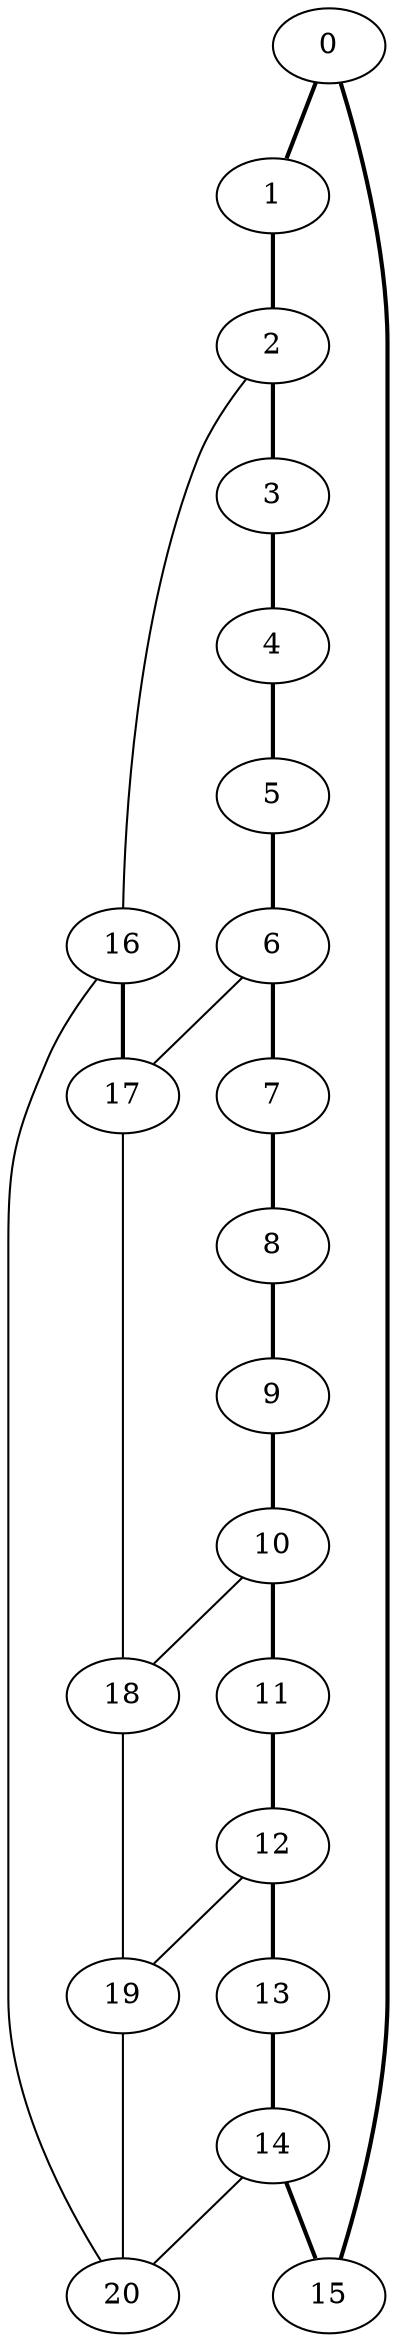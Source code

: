 graph G {
//ID 0    A 1    B 15    C -1 level 0 angle 0
0 [ pos = " 5.00,0.00!" ];
0 -- 1[style=bold];
0 -- 15[style=bold];
//ID 1    A 2    B 0    C -1 level 0 angle 0,392699081698724
1 [ pos = " 4.62,1.91!" ];
1 -- 2[style=bold];
//ID 2    A 3    B 1    C 16 level 0 angle 0,785398163397448
2 [ pos = " 3.54,3.54!" ];
2 -- 3[style=bold];
2 -- 16;
//ID 3    A 4    B 2    C -1 level 0 angle 1,17809724509617
3 [ pos = " 1.91,4.62!" ];
3 -- 4[style=bold];
//ID 4    A 5    B 3    C -1 level 0 angle 1,5707963267949
4 [ pos = " 0.00,5.00!" ];
4 -- 5[style=bold];
//ID 5    A 6    B 4    C -1 level 0 angle 1,96349540849362
5 [ pos = " -1.91,4.62!" ];
5 -- 6[style=bold];
//ID 6    A 7    B 5    C 17 level 0 angle 2,35619449019234
6 [ pos = " -3.54,3.54!" ];
6 -- 7[style=bold];
6 -- 17;
//ID 7    A 8    B 6    C -1 level 0 angle 2,74889357189107
7 [ pos = " -4.62,1.91!" ];
7 -- 8[style=bold];
//ID 8    A 9    B 7    C -1 level 0 angle 3,14159265358979
8 [ pos = " -5.00,0.00!" ];
8 -- 9[style=bold];
//ID 9    A 10    B 8    C -1 level 0 angle 3,53429173528852
9 [ pos = " -4.62,-1.91!" ];
9 -- 10[style=bold];
//ID 10    A 11    B 9    C 18 level 0 angle 3,92699081698724
10 [ pos = " -3.54,-3.54!" ];
10 -- 11[style=bold];
10 -- 18;
//ID 11    A 12    B 10    C -1 level 0 angle 4,31968989868597
11 [ pos = " -1.91,-4.62!" ];
11 -- 12[style=bold];
//ID 12    A 13    B 11    C 19 level 0 angle 4,71238898038469
12 [ pos = " 0.00,-5.00!" ];
12 -- 13[style=bold];
12 -- 19;
//ID 13    A 14    B 12    C -1 level 0 angle 5,10508806208341
13 [ pos = " 1.91,-4.62!" ];
13 -- 14[style=bold];
//ID 14    A 15    B 13    C 20 level 0 angle 5,49778714378214
14 [ pos = " 3.54,-3.54!" ];
14 -- 15[style=bold];
14 -- 20;
//ID 15    A 0    B 14    C -1 level 0 angle 5,89048622548086
15 [ pos = " 4.62,-1.91!" ];
//ID 16    A 2    B 17    C 20 level 1 angle 0,785398163397448
16 [ pos = " 2.83,2.83!" ];
16 -- 17[style=bold];
16 -- 20;
//ID 17    A 16    B 6    C 18 level 2 angle -0,785398163397448
17 [ pos = " 2.12,-2.12!" ];
17 -- 18;
//ID 18    A 10    B 17    C 19 level 3 angle -2,35619449019234
18 [ pos = " -1.41,-1.41!" ];
18 -- 19;
//ID 19    A 18    B 12    C 20 level 4 angle -3,53429173528852
19 [ pos = " -0.92,0.38!" ];
19 -- 20;
//ID 20    A 14    B 19    C 16 level 1 angle 3,92699081698724
20 [ pos = " -2.83,-2.83!" ];
}

